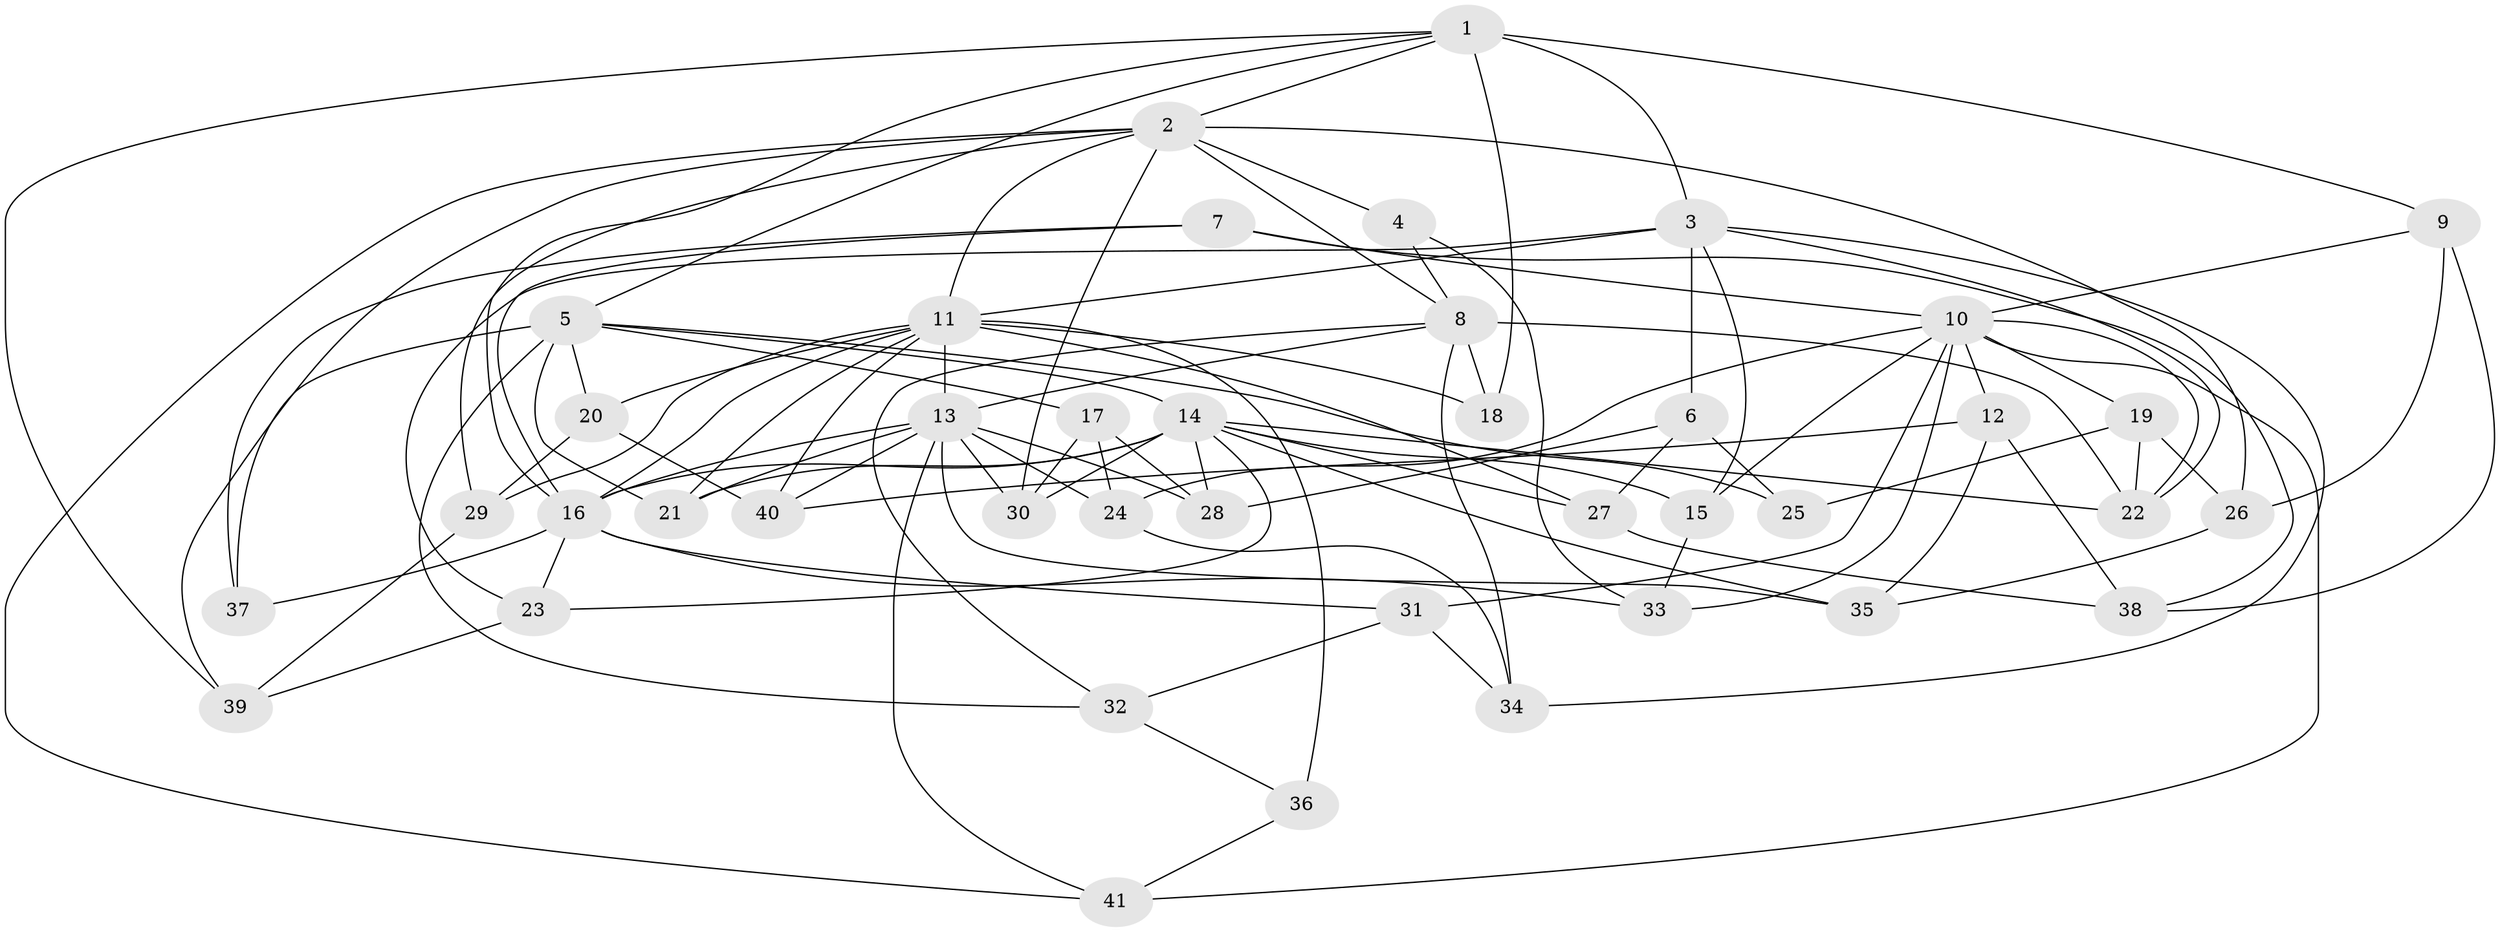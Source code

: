 // original degree distribution, {4: 1.0}
// Generated by graph-tools (version 1.1) at 2025/38/03/09/25 02:38:14]
// undirected, 41 vertices, 104 edges
graph export_dot {
graph [start="1"]
  node [color=gray90,style=filled];
  1;
  2;
  3;
  4;
  5;
  6;
  7;
  8;
  9;
  10;
  11;
  12;
  13;
  14;
  15;
  16;
  17;
  18;
  19;
  20;
  21;
  22;
  23;
  24;
  25;
  26;
  27;
  28;
  29;
  30;
  31;
  32;
  33;
  34;
  35;
  36;
  37;
  38;
  39;
  40;
  41;
  1 -- 2 [weight=1.0];
  1 -- 3 [weight=3.0];
  1 -- 5 [weight=1.0];
  1 -- 9 [weight=1.0];
  1 -- 16 [weight=2.0];
  1 -- 18 [weight=1.0];
  1 -- 39 [weight=1.0];
  2 -- 4 [weight=2.0];
  2 -- 8 [weight=1.0];
  2 -- 11 [weight=1.0];
  2 -- 26 [weight=1.0];
  2 -- 29 [weight=1.0];
  2 -- 30 [weight=1.0];
  2 -- 39 [weight=1.0];
  2 -- 41 [weight=1.0];
  3 -- 6 [weight=1.0];
  3 -- 11 [weight=1.0];
  3 -- 15 [weight=1.0];
  3 -- 22 [weight=2.0];
  3 -- 23 [weight=1.0];
  3 -- 34 [weight=1.0];
  4 -- 8 [weight=1.0];
  4 -- 33 [weight=1.0];
  5 -- 14 [weight=1.0];
  5 -- 17 [weight=1.0];
  5 -- 20 [weight=1.0];
  5 -- 21 [weight=1.0];
  5 -- 25 [weight=2.0];
  5 -- 32 [weight=1.0];
  5 -- 37 [weight=2.0];
  6 -- 25 [weight=1.0];
  6 -- 27 [weight=1.0];
  6 -- 28 [weight=1.0];
  7 -- 10 [weight=1.0];
  7 -- 16 [weight=1.0];
  7 -- 37 [weight=1.0];
  7 -- 38 [weight=1.0];
  8 -- 13 [weight=1.0];
  8 -- 18 [weight=2.0];
  8 -- 22 [weight=3.0];
  8 -- 32 [weight=1.0];
  8 -- 34 [weight=1.0];
  9 -- 10 [weight=1.0];
  9 -- 26 [weight=1.0];
  9 -- 38 [weight=1.0];
  10 -- 12 [weight=1.0];
  10 -- 15 [weight=1.0];
  10 -- 19 [weight=1.0];
  10 -- 22 [weight=1.0];
  10 -- 24 [weight=1.0];
  10 -- 31 [weight=1.0];
  10 -- 33 [weight=1.0];
  10 -- 41 [weight=1.0];
  11 -- 13 [weight=1.0];
  11 -- 16 [weight=1.0];
  11 -- 18 [weight=1.0];
  11 -- 20 [weight=1.0];
  11 -- 21 [weight=1.0];
  11 -- 27 [weight=1.0];
  11 -- 29 [weight=1.0];
  11 -- 36 [weight=2.0];
  11 -- 40 [weight=1.0];
  12 -- 35 [weight=1.0];
  12 -- 38 [weight=1.0];
  12 -- 40 [weight=1.0];
  13 -- 16 [weight=1.0];
  13 -- 21 [weight=1.0];
  13 -- 24 [weight=1.0];
  13 -- 28 [weight=1.0];
  13 -- 30 [weight=1.0];
  13 -- 35 [weight=1.0];
  13 -- 40 [weight=1.0];
  13 -- 41 [weight=1.0];
  14 -- 15 [weight=1.0];
  14 -- 16 [weight=1.0];
  14 -- 21 [weight=1.0];
  14 -- 22 [weight=1.0];
  14 -- 23 [weight=1.0];
  14 -- 27 [weight=1.0];
  14 -- 28 [weight=1.0];
  14 -- 30 [weight=1.0];
  14 -- 35 [weight=1.0];
  15 -- 33 [weight=1.0];
  16 -- 23 [weight=1.0];
  16 -- 31 [weight=1.0];
  16 -- 33 [weight=1.0];
  16 -- 37 [weight=1.0];
  17 -- 24 [weight=1.0];
  17 -- 28 [weight=1.0];
  17 -- 30 [weight=1.0];
  19 -- 22 [weight=1.0];
  19 -- 25 [weight=1.0];
  19 -- 26 [weight=1.0];
  20 -- 29 [weight=1.0];
  20 -- 40 [weight=1.0];
  23 -- 39 [weight=1.0];
  24 -- 34 [weight=1.0];
  26 -- 35 [weight=1.0];
  27 -- 38 [weight=1.0];
  29 -- 39 [weight=1.0];
  31 -- 32 [weight=1.0];
  31 -- 34 [weight=1.0];
  32 -- 36 [weight=1.0];
  36 -- 41 [weight=1.0];
}
